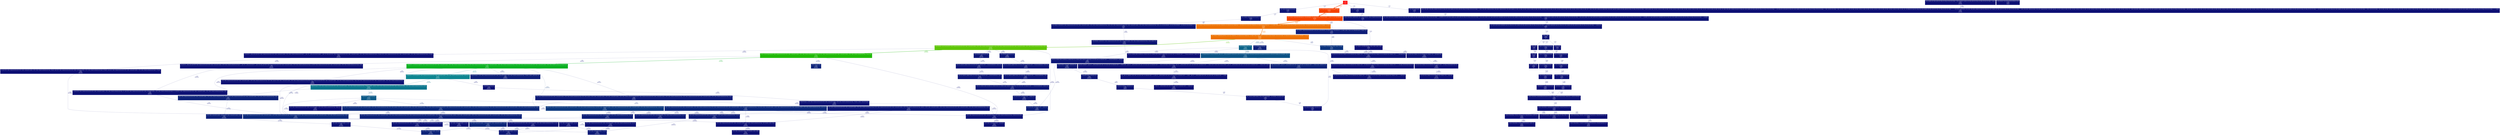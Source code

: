 digraph {
	graph [fontname=Arial, nodesep=0.125, ranksep=0.25];
	node [fontcolor=white, fontname=Arial, height=0, shape=box, style=filled, width=0];
	edge [fontname=Arial];
	1 [color="#fe0400", fontcolor="#ffffff", fontsize="10.00", label="main\n99.62%\n(0.00%)"];
	1 -> 2 [arrowsize="0.97", color="#f54202", fontcolor="#f54202", fontsize="10.00", label="93.34%\n1×", labeldistance="3.73", penwidth="3.73"];
	1 -> 48 [arrowsize="0.35", color="#0d1675", fontcolor="#0d1675", fontsize="10.00", label="2.11%\n1×", labeldistance="0.50", penwidth="0.50"];
	1 -> 52 [arrowsize="0.35", color="#0d1475", fontcolor="#0d1475", fontsize="10.00", label="1.73%\n1×", labeldistance="0.50", penwidth="0.50"];
	1 -> 54 [arrowsize="0.35", color="#0d1475", fontcolor="#0d1475", fontsize="10.00", label="1.75%\n1×", labeldistance="0.50", penwidth="0.50"];
	2 [color="#f54202", fontcolor="#ffffff", fontsize="10.00", label="insur::Squid::pureAnalyzeMaterialBudget(int, bool)\n93.34%\n(0.00%)\n1×"];
	2 -> 3 [arrowsize="0.96", color="#f44602", fontcolor="#f44602", fontsize="10.00", label="92.93%\n2×", labeldistance="3.72", penwidth="3.72"];
	3 [color="#f44602", fontcolor="#ffffff", fontsize="10.00", label="insur::Analyzer::analyzeMaterialBudget(insur::MaterialBudget&, std::vector<double, std::allocator<double> > const&, int, insur::MaterialBudget*)\n92.93%\n(0.01%)\n2×"];
	3 -> 4 [arrowsize="0.94", color="#ed7203", fontcolor="#ed7203", fontsize="10.00", label="88.18%\n18000×", labeldistance="3.53", penwidth="3.53"];
	3 -> 30 [arrowsize="0.35", color="#0d1d78", fontcolor="#0d1d78", fontsize="10.00", label="3.78%\n51000×", labeldistance="0.50", penwidth="0.50"];
	3 -> 86 [arrowsize="0.35", color="#0d1074", fontcolor="#0d1074", fontsize="10.00", label="0.85%\n2×", labeldistance="0.50", penwidth="0.50"];
	4 [color="#ed7203", fontcolor="#ffffff", fontsize="10.00", label="insur::Analyzer::analyzeModules(std::vector<std::vector<insur::ModuleCap, std::allocator<insur::ModuleCap> >, std::allocator<std::vector<insur::ModuleCap, std::allocator<insur::ModuleCap> > > >&, double, double, double, Track&, std::map<std::string, RILength, std::less<std::string>, std::allocator<std::pair<std::string const, RILength> > >&, bool)\n88.18%\n(0.00%)\n18000×"];
	4 -> 5 [arrowsize="0.94", color="#ed7203", fontcolor="#ed7203", fontsize="10.00", label="88.16%\n192000×", labeldistance="3.53", penwidth="3.53"];
	5 [color="#ed7203", fontcolor="#ffffff", fontsize="10.00", label="insur::Analyzer::findModuleLayerRI(std::vector<insur::ModuleCap, std::allocator<insur::ModuleCap> >&, double, double, double, Track&, std::map<std::string, RILength, std::less<std::string>, std::allocator<std::pair<std::string const, RILength> > >&, bool)\n88.16%\n(0.42%)\n192000×"];
	5 -> 6 [arrowsize="0.78", color="#5fc608", fontcolor="#5fc608", fontsize="10.00", label="61.42%\n29904000×", labeldistance="2.46", penwidth="2.46"];
	5 -> 15 [arrowsize="0.35", color="#0d2379", fontcolor="#0d2379", fontsize="10.00", label="5.23%\n35518×", labeldistance="0.50", penwidth="0.50"];
	5 -> 26 [arrowsize="0.35", color="#0d2079", fontcolor="#0d2079", fontsize="10.00", label="4.52%\n88144229×", labeldistance="0.50", penwidth="0.50"];
	5 -> 35 [arrowsize="0.40", color="#0c5b87", fontcolor="#0c5b87", fontsize="10.00", label="15.94%\n57828000×", labeldistance="0.64", penwidth="0.64"];
	6 [color="#5fc608", fontcolor="#ffffff", fontsize="10.00", label="DetectorModule::checkTrackHits(ROOT::Math::DisplacementVector3D<ROOT::Math::Cartesian3D<double>, ROOT::Math::DefaultCoordinateSystemTag> const&, ROOT::Math::DisplacementVector3D<ROOT::Math::Cartesian3D<double>, ROOT::Math::DefaultCoordinateSystemTag> const&)\n61.43%\n(2.57%)\n29912090×"];
	6 -> 7 [arrowsize="0.73", color="#21ba09", fontcolor="#21ba09", fontsize="10.00", label="53.33%\n53676583×", labeldistance="2.13", penwidth="2.13"];
	6 -> 40 [arrowsize="0.35", color="#0d1776", fontcolor="#0d1776", fontsize="10.00", label="2.35%\n29912090×", labeldistance="0.50", penwidth="0.50"];
	6 -> 41 [arrowsize="0.35", color="#0d1676", fontcolor="#0d1676", fontsize="10.00", label="2.32%\n23764493×", labeldistance="0.50", penwidth="0.50"];
	6 -> 62 [arrowsize="0.35", color="#0d0d73", fontcolor="#0d0d73", fontsize="10.00", label="0.11%\n29912090×", labeldistance="0.50", penwidth="0.50"];
	6 -> 94 [arrowsize="0.35", color="#0d0f74", fontcolor="#0d0f74", fontsize="10.00", label="0.64%\n29912090×", labeldistance="0.50", penwidth="0.50"];
	7 [color="#21ba09", fontcolor="#ffffff", fontsize="10.00", label="Sensor::checkHitSegment(ROOT::Math::DisplacementVector3D<ROOT::Math::Cartesian3D<double>, ROOT::Math::DefaultCoordinateSystemTag> const&, ROOT::Math::DisplacementVector3D<ROOT::Math::Cartesian3D<double>, ROOT::Math::DefaultCoordinateSystemTag> const&) const\n53.33%\n(0.15%)\n53676583×"];
	7 -> 8 [arrowsize="0.68", color="#0ab122", fontcolor="#0ab122", fontsize="10.00", label="46.33%\n53676583×", labeldistance="1.85", penwidth="1.85"];
	7 -> 21 [arrowsize="0.35", color="#0d2379", fontcolor="#0d2379", fontsize="10.00", label="5.22%\n53676583×", labeldistance="0.50", penwidth="0.50"];
	7 -> 62 [arrowsize="0.35", color="#0d0e73", fontcolor="#0d0e73", fontsize="10.00", label="0.19%\n53676583×", labeldistance="0.50", penwidth="0.50"];
	7 -> 63 [arrowsize="0.35", color="#0d1275", fontcolor="#0d1275", fontsize="10.00", label="1.38%\n53604926×", labeldistance="0.50", penwidth="0.50"];
	8 [color="#0ab122", fontcolor="#ffffff", fontsize="10.00", label="Polygon3d<4>::isLineIntersecting(ROOT::Math::DisplacementVector3D<ROOT::Math::Cartesian3D<double>, ROOT::Math::DefaultCoordinateSystemTag> const&, ROOT::Math::DisplacementVector3D<ROOT::Math::Cartesian3D<double>, ROOT::Math::DefaultCoordinateSystemTag> const&, ROOT::Math::DisplacementVector3D<ROOT::Math::Cartesian3D<double>, ROOT::Math::DefaultCoordinateSystemTag>&) const\n46.33%\n(3.58%)\n53676583×"];
	8 -> 9 [arrowsize="0.48", color="#0c8590", fontcolor="#0c8590", fontsize="10.00", label="22.77%\n38554164×", labeldistance="0.91", penwidth="0.91"];
	8 -> 14 [arrowsize="0.35", color="#0d397f", fontcolor="#0d397f", fontsize="10.00", label="9.67%\n161029749×", labeldistance="0.50", penwidth="0.50"];
	8 -> 17 [arrowsize="0.35", color="#0d1174", fontcolor="#0d1174", fontsize="10.00", label="1.14%\n77108328×", labeldistance="0.50", penwidth="0.50"];
	8 -> 24 [arrowsize="0.35", color="#0d1174", fontcolor="#0d1174", fontsize="10.00", label="0.96%\n38554164×", labeldistance="0.50", penwidth="0.50"];
	8 -> 29 [arrowsize="0.35", color="#0d1e78", fontcolor="#0d1e78", fontsize="10.00", label="4.00%\n161029749×", labeldistance="0.50", penwidth="0.50"];
	8 -> 33 [arrowsize="0.35", color="#0d1a77", fontcolor="#0d1a77", fontsize="10.00", label="3.16%\n38554164×", labeldistance="0.50", penwidth="0.50"];
	8 -> 78 [arrowsize="0.35", color="#0d1174", fontcolor="#0d1174", fontsize="10.00", label="0.94%\n38554164×", labeldistance="0.50", penwidth="0.50"];
	9 [color="#0c8590", fontcolor="#ffffff", fontsize="10.00", label="Polygon3d<4>::isPointInside(ROOT::Math::DisplacementVector3D<ROOT::Math::Cartesian3D<double>, ROOT::Math::DefaultCoordinateSystemTag> const&) const\n22.77%\n(0.56%)\n38554164×"];
	9 -> 10 [arrowsize="0.45", color="#0c778e", fontcolor="#0c778e", fontsize="10.00", label="20.58%\n156156399×", labeldistance="0.82", penwidth="0.82"];
	9 -> 65 [arrowsize="0.35", color="#0d1274", fontcolor="#0d1274", fontsize="10.00", label="1.34%\n52052133×", labeldistance="0.50", penwidth="0.50"];
	10 [color="#0c778e", fontcolor="#ffffff", fontsize="10.00", label="AbstractPolygon<3, ROOT::Math::DisplacementVector3D<ROOT::Math::Cartesian3D<double>, ROOT::Math::DefaultCoordinateSystemTag>, TRandom, double>::operator<<(ROOT::Math::DisplacementVector3D<ROOT::Math::Cartesian3D<double>, ROOT::Math::DefaultCoordinateSystemTag> const&)\n20.58%\n(0.81%)\n156157299×"];
	10 -> 12 [arrowsize="0.39", color="#0c5987", fontcolor="#0c5987", fontsize="10.00", label="15.54%\n52052433×", labeldistance="0.62", penwidth="0.62"];
	10 -> 24 [arrowsize="0.35", color="#0d1d78", fontcolor="#0d1d78", fontsize="10.00", label="3.90%\n156157299×", labeldistance="0.50", penwidth="0.50"];
	12 [color="#0c5987", fontcolor="#ffffff", fontsize="10.00", label="Polygon3d<3>::computeProperties()\n15.54%\n(0.36%)\n52052433×"];
	12 -> 16 [arrowsize="0.35", color="#0d2b7b", fontcolor="#0d2b7b", fontsize="10.00", label="6.77%\n104104866×", labeldistance="0.50", penwidth="0.50"];
	12 -> 17 [arrowsize="0.35", color="#0d1375", fontcolor="#0d1375", fontsize="10.00", label="1.54%\n104104866×", labeldistance="0.50", penwidth="0.50"];
	12 -> 18 [arrowsize="0.35", color="#0d297b", fontcolor="#0d297b", fontsize="10.00", label="6.34%\n52052433×", labeldistance="0.50", penwidth="0.50"];
	12 -> 101 [arrowsize="0.35", color="#0d0f73", fontcolor="#0d0f73", fontsize="10.00", label="0.54%\n52052433×", labeldistance="0.50", penwidth="0.50"];
	13 [color="#0c5285", fontcolor="#ffffff", fontsize="10.00", label="_Z7maxget2IN5boost17void_ptr_iteratorIN9__gnu_cxx17__normal_iteratorIPKPvSt6vectorIS4_SaIS4_EEEEK6SensorEEMSB_16ReadonlyPropertyId10ComputableEENSt16remove_referenceIDTcldsdefp_fp1_EEE4typeET_SM_T0_\n14.46%\n(7.15%)\n57942666×"];
	13 -> 22 [arrowsize="0.35", color="#0d2379", fontcolor="#0d2379", fontsize="10.00", label="5.07%\n140503690×", labeldistance="0.50", penwidth="0.50"];
	13 -> 70 [arrowsize="0.35", color="#0d1174", fontcolor="#0d1174", fontsize="10.00", label="1.14%\n104328278×", labeldistance="0.50", penwidth="0.50"];
	13 -> 215 [arrowsize="0.35", color="#0d1074", fontcolor="#0d1074", fontsize="10.00", label="0.73%\n140503690×", labeldistance="0.50", penwidth="0.50"];
	14 [color="#0d397f", fontcolor="#ffffff", fontsize="10.00", label="double ROOT::Math::DisplacementVector3D<ROOT::Math::Cartesian3D<double>, ROOT::Math::DefaultCoordinateSystemTag>::Dot<ROOT::Math::Cartesian3D<double> >(ROOT::Math::DisplacementVector3D<ROOT::Math::Cartesian3D<double>, ROOT::Math::DefaultCoordinateSystemTag> const&) const\n9.69%\n(3.76%)\n161465328×"];
	14 -> 27 [arrowsize="0.35", color="#0d1676", fontcolor="#0d1676", fontsize="10.00", label="2.31%\n322930656×", labeldistance="0.50", penwidth="0.50"];
	14 -> 31 [arrowsize="0.35", color="#0d1475", fontcolor="#0d1475", fontsize="10.00", label="1.81%\n322930656×", labeldistance="0.50", penwidth="0.50"];
	14 -> 32 [arrowsize="0.35", color="#0d1475", fontcolor="#0d1475", fontsize="10.00", label="1.81%\n322930656×", labeldistance="0.50", penwidth="0.50"];
	15 [color="#0d347e", fontcolor="#ffffff", fontsize="10.00", label="insur::Analyzer::fillCell(double, double, double, RILength)\n8.75%\n(5.79%)\n59463×"];
	15 -> 55 [arrowsize="0.35", color="#0d1375", fontcolor="#0d1375", fontsize="10.00", label="1.42%\n206388834×", labeldistance="0.50", penwidth="0.50"];
	15 -> 59 [arrowsize="0.35", color="#0d1274", fontcolor="#0d1274", fontsize="10.00", label="1.33%\n236271073×", labeldistance="0.50", penwidth="0.50"];
	15 -> 93 [arrowsize="0.35", color="#0d0d73", fontcolor="#0d0d73", fontsize="10.00", label="0.14%\n73374057×", labeldistance="0.50", penwidth="0.50"];
	16 [color="#0d2b7b", fontcolor="#ffffff", fontsize="10.00", label="ROOT::Math::DisplacementVector3D<ROOT::Math::Cartesian3D<double>, ROOT::Math::DefaultCoordinateSystemTag> ROOT::Math::operator-<ROOT::Math::Cartesian3D<double>, ROOT::Math::Cartesian3D<double>, ROOT::Math::DefaultCoordinateSystemTag>(ROOT::Math::DisplacementVector3D<ROOT::Math::Cartesian3D<double>, ROOT::Math::DefaultCoordinateSystemTag>, ROOT::Math::DisplacementVector3D<ROOT::Math::Cartesian3D<double>, ROOT::Math::DefaultCoordinateSystemTag> const&)\n6.81%\n(0.25%)\n104632280×"];
	16 -> 17 [arrowsize="0.35", color="#0d1375", fontcolor="#0d1375", fontsize="10.00", label="1.55%\n104632280×", labeldistance="0.50", penwidth="0.50"];
	16 -> 23 [arrowsize="0.35", color="#0d2279", fontcolor="#0d2279", fontsize="10.00", label="5.01%\n104632280×", labeldistance="0.50", penwidth="0.50"];
	17 [color="#0d2a7b", fontcolor="#ffffff", fontsize="10.00", label="ROOT::Math::DisplacementVector3D<ROOT::Math::Cartesian3D<double>, ROOT::Math::DefaultCoordinateSystemTag>::DisplacementVector3D(ROOT::Math::DisplacementVector3D<ROOT::Math::Cartesian3D<double>, ROOT::Math::DefaultCoordinateSystemTag> const&)\n6.66%\n(0.63%)\n450746013×"];
	17 -> 19 [arrowsize="0.35", color="#0d277a", fontcolor="#0d277a", fontsize="10.00", label="6.02%\n450746013×", labeldistance="0.50", penwidth="0.50"];
	18 [color="#0d297b", fontcolor="#ffffff", fontsize="10.00", label="ROOT::Math::DisplacementVector3D<ROOT::Math::Cartesian3D<double>, ROOT::Math::DefaultCoordinateSystemTag> ROOT::Math::DisplacementVector3D<ROOT::Math::Cartesian3D<double>, ROOT::Math::DefaultCoordinateSystemTag>::Cross<ROOT::Math::Cartesian3D<double> >(ROOT::Math::DisplacementVector3D<ROOT::Math::Cartesian3D<double>, ROOT::Math::DefaultCoordinateSystemTag> const&) const\n6.34%\n(2.10%)\n52128082×"];
	18 -> 27 [arrowsize="0.35", color="#0d1375", fontcolor="#0d1375", fontsize="10.00", label="1.49%\n208512328×", labeldistance="0.50", penwidth="0.50"];
	18 -> 31 [arrowsize="0.35", color="#0d1274", fontcolor="#0d1274", fontsize="10.00", label="1.17%\n208512328×", labeldistance="0.50", penwidth="0.50"];
	18 -> 32 [arrowsize="0.35", color="#0d1274", fontcolor="#0d1274", fontsize="10.00", label="1.17%\n208512328×", labeldistance="0.50", penwidth="0.50"];
	18 -> 62 [arrowsize="0.35", color="#0d0e73", fontcolor="#0d0e73", fontsize="10.00", label="0.19%\n52128082×", labeldistance="0.50", penwidth="0.50"];
	18 -> 87 [arrowsize="0.35", color="#0d0e73", fontcolor="#0d0e73", fontsize="10.00", label="0.22%\n52128082×", labeldistance="0.50", penwidth="0.50"];
	19 [color="#0d277a", fontcolor="#ffffff", fontsize="10.00", label="ROOT::Math::Cartesian3D<double>::Cartesian3D(ROOT::Math::Cartesian3D<double> const&)\n6.02%\n(2.56%)\n450746013×"];
	19 -> 20 [arrowsize="0.35", color="#0d1475", fontcolor="#0d1475", fontsize="10.00", label="1.68%\n450746013×", labeldistance="0.50", penwidth="0.50"];
	19 -> 34 [arrowsize="0.35", color="#0d1174", fontcolor="#0d1174", fontsize="10.00", label="0.94%\n450746013×", labeldistance="0.50", penwidth="0.50"];
	19 -> 36 [arrowsize="0.35", color="#0d1074", fontcolor="#0d1074", fontsize="10.00", label="0.85%\n450746013×", labeldistance="0.50", penwidth="0.50"];
	20 [color="#0d247a", fontcolor="#ffffff", fontsize="10.00", label="ROOT::Math::Cartesian3D<double>::X() const\n5.45%\n(5.45%)\n1465743083×"];
	21 [color="#0d2379", fontcolor="#ffffff", fontsize="10.00", label="Sensor::hitPoly() const\n5.22%\n(5.18%)\n53676583×"];
	22 [color="#0d2379", fontcolor="#ffffff", fontsize="10.00", label="boost::void_ptr_iterator<__gnu_cxx::__normal_iterator<void* const*, std::vector<void*, std::allocator<void*> > >, Sensor const>::operator*() const\n5.10%\n(5.00%)\n141130121×"];
	23 [color="#0d2279", fontcolor="#ffffff", fontsize="10.00", label="ROOT::Math::DisplacementVector3D<ROOT::Math::Cartesian3D<double>, ROOT::Math::DefaultCoordinateSystemTag>& ROOT::Math::DisplacementVector3D<ROOT::Math::Cartesian3D<double>, ROOT::Math::DefaultCoordinateSystemTag>::operator-=<ROOT::Math::Cartesian3D<double> >(ROOT::Math::DisplacementVector3D<ROOT::Math::Cartesian3D<double>, ROOT::Math::DefaultCoordinateSystemTag> const&)\n5.01%\n(0.70%)\n104632280×"];
	23 -> 60 [arrowsize="0.35", color="#0d1375", fontcolor="#0d1375", fontsize="10.00", label="1.50%\n209264560×", labeldistance="0.50", penwidth="0.50"];
	23 -> 68 [arrowsize="0.35", color="#0d1274", fontcolor="#0d1274", fontsize="10.00", label="1.21%\n209264560×", labeldistance="0.50", penwidth="0.50"];
	23 -> 69 [arrowsize="0.35", color="#0d1274", fontcolor="#0d1274", fontsize="10.00", label="1.15%\n209264560×", labeldistance="0.50", penwidth="0.50"];
	23 -> 87 [arrowsize="0.35", color="#0d0f73", fontcolor="#0d0f73", fontsize="10.00", label="0.45%\n104632280×", labeldistance="0.50", penwidth="0.50"];
	24 [color="#0d2279", fontcolor="#ffffff", fontsize="10.00", label="ROOT::Math::DisplacementVector3D<ROOT::Math::Cartesian3D<double>, ROOT::Math::DefaultCoordinateSystemTag>::operator=(ROOT::Math::DisplacementVector3D<ROOT::Math::Cartesian3D<double>, ROOT::Math::DefaultCoordinateSystemTag> const&)\n4.89%\n(0.26%)\n195732408×"];
	24 -> 25 [arrowsize="0.35", color="#0d2179", fontcolor="#0d2179", fontsize="10.00", label="4.63%\n195732408×", labeldistance="0.50", penwidth="0.50"];
	25 [color="#0d2179", fontcolor="#ffffff", fontsize="10.00", label="ROOT::Math::Cartesian3D<double>::operator=(ROOT::Math::Cartesian3D<double> const&)\n4.63%\n(1.10%)\n195732408×"];
	25 -> 61 [arrowsize="0.35", color="#0d1375", fontcolor="#0d1375", fontsize="10.00", label="1.48%\n195732408×", labeldistance="0.50", penwidth="0.50"];
	25 -> 76 [arrowsize="0.35", color="#0d1174", fontcolor="#0d1174", fontsize="10.00", label="1.06%\n195732408×", labeldistance="0.50", penwidth="0.50"];
	25 -> 77 [arrowsize="0.35", color="#0d1174", fontcolor="#0d1174", fontsize="10.00", label="0.98%\n195732408×", labeldistance="0.50", penwidth="0.50"];
	26 [color="#0d2079", fontcolor="#ffffff", fontsize="10.00", label="insur::ModuleCap::getModule()\n4.53%\n(4.53%)\n88221369×"];
	27 [color="#0d1f78", fontcolor="#ffffff", fontsize="10.00", label="ROOT::Math::DisplacementVector3D<ROOT::Math::Cartesian3D<double>, ROOT::Math::DefaultCoordinateSystemTag>::X() const\n4.36%\n(2.09%)\n609911670×"];
	27 -> 20 [arrowsize="0.35", color="#0d1676", fontcolor="#0d1676", fontsize="10.00", label="2.27%\n609911670×", labeldistance="0.50", penwidth="0.50"];
	28 [color="#0d1f78", fontcolor="#ffffff", fontsize="10.00", label="std::vector<void*, std::allocator<void*> >::end() const\n4.14%\n(3.93%)\n112090411×"];
	29 [color="#0d1e78", fontcolor="#ffffff", fontsize="10.00", label="AbstractPolygon<4, ROOT::Math::DisplacementVector3D<ROOT::Math::Cartesian3D<double>, ROOT::Math::DefaultCoordinateSystemTag>, TRandom, double>::getNormal() const\n4.00%\n(3.96%)\n161084063×"];
	30 [color="#0d1d78", fontcolor="#ffffff", fontsize="10.00", label="insur::Analyzer::analyzeInactiveSurfaces(std::vector<insur::InactiveElement, std::allocator<insur::InactiveElement> >&, double, double, Track&, insur::MaterialProperties::Category, bool)\n3.78%\n(0.02%)\n51000×"];
	30 -> 15 [arrowsize="0.35", color="#0d1c77", fontcolor="#0d1c77", fontsize="10.00", label="3.52%\n23945×", labeldistance="0.50", penwidth="0.50"];
	31 [color="#0d1b77", fontcolor="#ffffff", fontsize="10.00", label="ROOT::Math::DisplacementVector3D<ROOT::Math::Cartesian3D<double>, ROOT::Math::DefaultCoordinateSystemTag>::Z() const\n3.43%\n(2.27%)\n610321038×"];
	31 -> 36 [arrowsize="0.35", color="#0d1274", fontcolor="#0d1274", fontsize="10.00", label="1.16%\n610321038×", labeldistance="0.50", penwidth="0.50"];
	32 [color="#0d1b77", fontcolor="#ffffff", fontsize="10.00", label="ROOT::Math::DisplacementVector3D<ROOT::Math::Cartesian3D<double>, ROOT::Math::DefaultCoordinateSystemTag>::Y() const\n3.42%\n(2.15%)\n609895450×"];
	32 -> 34 [arrowsize="0.35", color="#0d1274", fontcolor="#0d1274", fontsize="10.00", label="1.27%\n609895450×", labeldistance="0.50", penwidth="0.50"];
	33 [color="#0d1a77", fontcolor="#ffffff", fontsize="10.00", label="ROOT::Math::DisplacementVector3D<ROOT::Math::Cartesian3D<double>, ROOT::Math::DefaultCoordinateSystemTag> ROOT::Math::operator+<ROOT::Math::Cartesian3D<double>, ROOT::Math::Cartesian3D<double>, ROOT::Math::DefaultCoordinateSystemTag>(ROOT::Math::DisplacementVector3D<ROOT::Math::Cartesian3D<double>, ROOT::Math::DefaultCoordinateSystemTag>, ROOT::Math::DisplacementVector3D<ROOT::Math::Cartesian3D<double>, ROOT::Math::DefaultCoordinateSystemTag> const&)\n3.20%\n(0.29%)\n39029815×"];
	33 -> 17 [arrowsize="0.35", color="#0d0f73", fontcolor="#0d0f73", fontsize="10.00", label="0.58%\n39029815×", labeldistance="0.50", penwidth="0.50"];
	33 -> 39 [arrowsize="0.35", color="#0d1776", fontcolor="#0d1776", fontsize="10.00", label="2.34%\n39029815×", labeldistance="0.50", penwidth="0.50"];
	34 [color="#0d1a77", fontcolor="#ffffff", fontsize="10.00", label="ROOT::Math::Cartesian3D<double>::Y() const\n3.05%\n(3.05%)\n1465726863×"];
	35 [color="#0c6489", fontcolor="#ffffff", fontsize="10.00", label="DetectorModule::maxZ() const\n17.50%\n(0.28%)\n57896940×"];
	35 -> 13 [arrowsize="0.38", color="#0c5285", fontcolor="#0c5285", fontsize="10.00", label="14.45%\n57896940×", labeldistance="0.58", penwidth="0.58"];
	35 -> 44 [arrowsize="0.35", color="#0d1676", fontcolor="#0d1676", fontsize="10.00", label="2.26%\n57896940×", labeldistance="0.50", penwidth="0.50"];
	35 -> 104 [arrowsize="0.35", color="#0d0f73", fontcolor="#0d0f73", fontsize="10.00", label="0.51%\n57896940×", labeldistance="0.50", penwidth="0.50"];
	36 [color="#0d1876", fontcolor="#ffffff", fontsize="10.00", label="ROOT::Math::Cartesian3D<double>::Z() const\n2.78%\n(2.78%)\n1466177939×"];
	37 [color="#0d1876", fontcolor="#ffffff", fontsize="10.00", label="boost::ptr_container_detail::reversible_ptr_container<boost::ptr_container_detail::sequence_config<Sensor, std::vector<void*, std::allocator<void*> > >, FactoryCloneAllocator>::empty() const\n2.74%\n(0.06%)\n53821260×"];
	37 -> 38 [arrowsize="0.35", color="#0d1876", fontcolor="#0d1876", fontsize="10.00", label="2.68%\n53821260×", labeldistance="0.50", penwidth="0.50"];
	38 [color="#0d1876", fontcolor="#ffffff", fontsize="10.00", label="std::vector<void*, std::allocator<void*> >::empty() const\n2.68%\n(0.15%)\n53821328×"];
	38 -> 28 [arrowsize="0.35", color="#0d1575", fontcolor="#0d1575", fontsize="10.00", label="1.99%\n53821328×", labeldistance="0.50", penwidth="0.50"];
	39 [color="#0d1776", fontcolor="#ffffff", fontsize="10.00", label="ROOT::Math::DisplacementVector3D<ROOT::Math::Cartesian3D<double>, ROOT::Math::DefaultCoordinateSystemTag>& ROOT::Math::DisplacementVector3D<ROOT::Math::Cartesian3D<double>, ROOT::Math::DefaultCoordinateSystemTag>::operator+=<ROOT::Math::Cartesian3D<double> >(ROOT::Math::DisplacementVector3D<ROOT::Math::Cartesian3D<double>, ROOT::Math::DefaultCoordinateSystemTag> const&)\n2.34%\n(0.74%)\n39029815×"];
	39 -> 27 [arrowsize="0.35", color="#0d0f73", fontcolor="#0d0f73", fontsize="10.00", label="0.56%\n78059630×", labeldistance="0.50", penwidth="0.50"];
	39 -> 31 [arrowsize="0.35", color="#0d0f73", fontcolor="#0d0f73", fontsize="10.00", label="0.44%\n78059630×", labeldistance="0.50", penwidth="0.50"];
	39 -> 32 [arrowsize="0.35", color="#0d0f73", fontcolor="#0d0f73", fontsize="10.00", label="0.44%\n78059630×", labeldistance="0.50", penwidth="0.50"];
	39 -> 87 [arrowsize="0.35", color="#0d0d73", fontcolor="#0d0d73", fontsize="10.00", label="0.17%\n39029815×", labeldistance="0.50", penwidth="0.50"];
	40 [color="#0d1776", fontcolor="#ffffff", fontsize="10.00", label="DetectorModule::innerSensor() const\n2.35%\n(0.06%)\n29912090×"];
	40 -> 43 [arrowsize="0.35", color="#0d1676", fontcolor="#0d1676", fontsize="10.00", label="2.28%\n29912090×", labeldistance="0.50", penwidth="0.50"];
	41 [color="#0d1776", fontcolor="#ffffff", fontsize="10.00", label="DetectorModule::outerSensor() const\n2.33%\n(0.04%)\n23812738×"];
	41 -> 42 [arrowsize="0.35", color="#0d1676", fontcolor="#0d1676", fontsize="10.00", label="2.28%\n23812738×", labeldistance="0.50", penwidth="0.50"];
	42 [color="#0d1676", fontcolor="#ffffff", fontsize="10.00", label="boost::ptr_sequence_adapter<Sensor, std::vector<void*, std::allocator<void*> >, FactoryCloneAllocator>::back() const\n2.28%\n(0.02%)\n23812738×"];
	42 -> 45 [arrowsize="0.35", color="#0d1676", fontcolor="#0d1676", fontsize="10.00", label="2.26%\n23812738×", labeldistance="0.50", penwidth="0.50"];
	43 [color="#0d1676", fontcolor="#ffffff", fontsize="10.00", label="boost::ptr_sequence_adapter<Sensor, std::vector<void*, std::allocator<void*> >, FactoryCloneAllocator>::front() const\n2.29%\n(0.06%)\n30008522×"];
	43 -> 46 [arrowsize="0.35", color="#0d1676", fontcolor="#0d1676", fontsize="10.00", label="2.23%\n30008522×", labeldistance="0.50", penwidth="0.50"];
	44 [color="#0d1676", fontcolor="#ffffff", fontsize="10.00", label="boost::ptr_container_detail::reversible_ptr_container<boost::ptr_container_detail::sequence_config<Sensor, std::vector<void*, std::allocator<void*> > >, FactoryCloneAllocator>::end() const\n2.28%\n(0.09%)\n58261453×"];
	44 -> 28 [arrowsize="0.35", color="#0d1676", fontcolor="#0d1676", fontsize="10.00", label="2.15%\n58261453×", labeldistance="0.50", penwidth="0.50"];
	45 [color="#0d1676", fontcolor="#ffffff", fontsize="10.00", label="boost::ptr_sequence_adapter<Sensor, std::vector<void*, std::allocator<void*> >, FactoryCloneAllocator>::back()\n2.26%\n(0.17%)\n23812738×"];
	45 -> 37 [arrowsize="0.35", color="#0d1274", fontcolor="#0d1274", fontsize="10.00", label="1.21%\n23812738×", labeldistance="0.50", penwidth="0.50"];
	46 [color="#0d1676", fontcolor="#ffffff", fontsize="10.00", label="boost::ptr_sequence_adapter<Sensor, std::vector<void*, std::allocator<void*> >, FactoryCloneAllocator>::front()\n2.23%\n(0.08%)\n30008522×"];
	46 -> 37 [arrowsize="0.35", color="#0d1375", fontcolor="#0d1375", fontsize="10.00", label="1.53%\n30008522×", labeldistance="0.50", penwidth="0.50"];
	47 [color="#0d1675", fontcolor="#ffffff", fontsize="10.00", label="insur::Analyzer::analyzeGeometry(Tracker&, int)\n2.11%\n(0.00%)\n2×"];
	47 -> 50 [arrowsize="0.35", color="#0d1575", fontcolor="#0d1575", fontsize="10.00", label="1.90%\n200×", labeldistance="0.50", penwidth="0.50"];
	48 [color="#0d1675", fontcolor="#ffffff", fontsize="10.00", label="insur::Squid::pureAnalyzeGeometry(int)\n2.11%\n(0.00%)\n1×"];
	48 -> 47 [arrowsize="0.35", color="#0d1675", fontcolor="#0d1675", fontsize="10.00", label="2.11%\n2×", labeldistance="0.50", penwidth="0.50"];
	49 [color="#0d1575", fontcolor="#ffffff", fontsize="10.00", label="Tracker::accept(GeometryVisitor&)\n2.04%\n(0.00%)\n16×"];
	49 -> 72 [arrowsize="0.35", color="#0d1174", fontcolor="#0d1174", fontsize="10.00", label="1.10%\n24×", labeldistance="0.50", penwidth="0.50"];
	49 -> 79 [arrowsize="0.35", color="#0d1174", fontcolor="#0d1174", fontsize="10.00", label="0.94%\n16×", labeldistance="0.50", penwidth="0.50"];
	50 [color="#0d1575", fontcolor="#ffffff", fontsize="10.00", label="insur::Analyzer::trackHit(ROOT::Math::DisplacementVector3D<ROOT::Math::Cartesian3D<double>, ROOT::Math::DefaultCoordinateSystemTag> const&, ROOT::Math::DisplacementVector3D<ROOT::Math::Cartesian3D<double>, ROOT::Math::DefaultCoordinateSystemTag> const&, std::set<DetectorModule*, std::less<DetectorModule*>, std::allocator<DetectorModule*> >&)\n1.90%\n(0.01%)\n200×"];
	50 -> 51 [arrowsize="0.35", color="#0d1575", fontcolor="#0d1575", fontsize="10.00", label="1.86%\n1735200×", labeldistance="0.50", penwidth="0.50"];
	51 [color="#0d1575", fontcolor="#ffffff", fontsize="10.00", label="DetectorModule::couldHit(ROOT::Math::DisplacementVector3D<ROOT::Math::Cartesian3D<double>, ROOT::Math::DefaultCoordinateSystemTag> const&, double) const\n1.86%\n(0.02%)\n1735200×"];
	51 -> 215 [arrowsize="0.35", color="#0d1375", fontcolor="#0d1375", fontsize="10.00", label="1.54%\n5579426×", labeldistance="0.50", penwidth="0.50"];
	52 [color="#0d1475", fontcolor="#ffffff", fontsize="10.00", label="insur::Squid::buildMaterials(bool)\n1.73%\n(0.00%)\n1×"];
	52 -> 53 [arrowsize="0.35", color="#0d1475", fontcolor="#0d1475", fontsize="10.00", label="1.73%\n2×", labeldistance="0.50", penwidth="0.50"];
	53 [color="#0d1475", fontcolor="#ffffff", fontsize="10.00", label="material::Materialway::build(Tracker&, insur::InactiveSurfaces&, material::WeightDistributionGrid&)\n1.73%\n(0.00%)\n2×"];
	54 [color="#0d1475", fontcolor="#ffffff", fontsize="10.00", label="insur::Squid::buildTracker()\n1.75%\n(0.00%)\n1×"];
	54 -> 56 [arrowsize="0.35", color="#0d1475", fontcolor="#0d1475", fontsize="10.00", label="1.69%\n1×", labeldistance="0.50", penwidth="0.50"];
	55 [color="#0d1475", fontcolor="#ffffff", fontsize="10.00", label="std::vector<insur::Analyzer::Cell, std::allocator<insur::Analyzer::Cell> >::at(unsigned long)\n1.66%\n(0.43%)\n242388834×"];
	55 -> 83 [arrowsize="0.35", color="#0d1074", fontcolor="#0d1074", fontsize="10.00", label="0.90%\n242388834×", labeldistance="0.50", penwidth="0.50"];
	56 [color="#0d1475", fontcolor="#ffffff", fontsize="10.00", label="insur::Squid::buildTracker()::{lambda(std::pair<std::string const, boost::property_tree::basic_ptree<std::string, std::string, std::less<std::string> > > const&)#1} std::for_each<boost::property_tree::basic_ptree<std::string, std::string, std::less<std::string> >::const_assoc_iterator, insur::Squid::buildTracker()::{lambda(std::pair<std::string const, boost::property_tree::basic_ptree<std::string, std::string, std::less<std::string> > > const&)#1}>(boost::property_tree::basic_ptree<std::string, std::string, std::less<std::string> >::const_assoc_iterator, insur::Squid::buildTracker()::{lambda(std::pair<std::string const, boost::property_tree::basic_ptree<std::string, std::string, std::less<std::string> > > const&)#1}, insur::Squid::buildTracker()::{lambda(std::pair<std::string const, boost::property_tree::basic_ptree<std::string, std::string, std::less<std::string> > > const&)#1})\n1.69%\n(0.00%)\n1×"];
	56 -> 57 [arrowsize="0.35", color="#0d1475", fontcolor="#0d1475", fontsize="10.00", label="1.69%\n2×", labeldistance="0.50", penwidth="0.50"];
	57 [color="#0d1475", fontcolor="#ffffff", fontsize="10.00", label="insur::Squid::buildTracker()::{lambda(std::pair<std::string const, boost::property_tree::basic_ptree<std::string, std::string, std::less<std::string> > > const&)#1}::operator()(std::pair<std::string const, boost::property_tree::basic_ptree<std::string, std::string, std::less<std::string> > > const&) const\n1.69%\n(0.00%)\n2×"];
	57 -> 58 [arrowsize="0.35", color="#0d1475", fontcolor="#0d1475", fontsize="10.00", label="1.69%\n2×", labeldistance="0.50", penwidth="0.50"];
	58 [color="#0d1475", fontcolor="#ffffff", fontsize="10.00", label="Tracker::build()\n1.69%\n(0.00%)\n2×"];
	58 -> 49 [arrowsize="0.35", color="#0d0f73", fontcolor="#0d0f73", fontsize="10.00", label="0.51%\n4×", labeldistance="0.50", penwidth="0.50"];
	58 -> 96 [arrowsize="0.35", color="#0d0f74", fontcolor="#0d0f74", fontsize="10.00", label="0.59%\n2×", labeldistance="0.50", penwidth="0.50"];
	58 -> 98 [arrowsize="0.35", color="#0d0f73", fontcolor="#0d0f73", fontsize="10.00", label="0.58%\n3×", labeldistance="0.50", penwidth="0.50"];
	59 [color="#0d1375", fontcolor="#ffffff", fontsize="10.00", label="std::vector<std::vector<insur::Analyzer::Cell, std::allocator<insur::Analyzer::Cell> >, std::allocator<std::vector<insur::Analyzer::Cell, std::allocator<insur::Analyzer::Cell> > > >::at(unsigned long)\n1.58%\n(0.38%)\n281283073×"];
	59 -> 85 [arrowsize="0.35", color="#0d1074", fontcolor="#0d1074", fontsize="10.00", label="0.87%\n281283073×", labeldistance="0.50", penwidth="0.50"];
	60 [color="#0d1375", fontcolor="#ffffff", fontsize="10.00", label="ROOT::Math::DisplacementVector3D<ROOT::Math::Cartesian3D<double>, ROOT::Math::DefaultCoordinateSystemTag>::x() const\n1.50%\n(0.72%)\n209352992×"];
	60 -> 20 [arrowsize="0.35", color="#0d1074", fontcolor="#0d1074", fontsize="10.00", label="0.78%\n209352992×", labeldistance="0.50", penwidth="0.50"];
	61 [color="#0d1375", fontcolor="#ffffff", fontsize="10.00", label="ROOT::Math::Cartesian3D<double>::x() const\n1.48%\n(0.75%)\n195732408×"];
	61 -> 20 [arrowsize="0.35", color="#0d1074", fontcolor="#0d1074", fontsize="10.00", label="0.73%\n195732408×", labeldistance="0.50", penwidth="0.50"];
	62 [color="#0d1375", fontcolor="#ffffff", fontsize="10.00", label="ROOT::Math::DisplacementVector3D<ROOT::Math::Cartesian3D<double>, ROOT::Math::DefaultCoordinateSystemTag>::DisplacementVector3D()\n1.43%\n(0.52%)\n396451663×"];
	62 -> 81 [arrowsize="0.35", color="#0d1174", fontcolor="#0d1174", fontsize="10.00", label="0.91%\n396451663×", labeldistance="0.50", penwidth="0.50"];
	63 [color="#0d1275", fontcolor="#ffffff", fontsize="10.00", label="std::pair<std::__decay_and_strip<ROOT::Math::DisplacementVector3D<ROOT::Math::Cartesian3D<double>, ROOT::Math::DefaultCoordinateSystemTag>&>::__type, std::__decay_and_strip<int>::__type> std::make_pair<ROOT::Math::DisplacementVector3D<ROOT::Math::Cartesian3D<double>, ROOT::Math::DefaultCoordinateSystemTag>&, int>(ROOT::Math::DisplacementVector3D<ROOT::Math::Cartesian3D<double>, ROOT::Math::DefaultCoordinateSystemTag>&, int&&)\n1.38%\n(0.17%)\n53604926×"];
	63 -> 71 [arrowsize="0.35", color="#0d1174", fontcolor="#0d1174", fontsize="10.00", label="1.10%\n53604926×", labeldistance="0.50", penwidth="0.50"];
	64 [color="#0d1274", fontcolor="#ffffff", fontsize="10.00", label="material::MaterialObject::populateMaterialProperties(insur::MaterialProperties&) const\n1.37%\n(0.07%)\n17964×"];
	64 -> 95 [arrowsize="0.35", color="#0d0e73", fontcolor="#0d0e73", fontsize="10.00", label="0.40%\n1133060×", labeldistance="0.50", penwidth="0.50"];
	64 -> 99 [arrowsize="0.35", color="#0d0e73", fontcolor="#0d0e73", fontsize="10.00", label="0.32%\n844812×", labeldistance="0.50", penwidth="0.50"];
	64 -> 105 [arrowsize="0.35", color="#0d0f73", fontcolor="#0d0f73", fontsize="10.00", label="0.51%\n17352×", labeldistance="0.50", penwidth="0.50"];
	65 [color="#0d1274", fontcolor="#ffffff", fontsize="10.00", label="Polygon3d<3>::Polygon3d()\n1.34%\n(0.06%)\n52052433×"];
	65 -> 67 [arrowsize="0.35", color="#0d1274", fontcolor="#0d1274", fontsize="10.00", label="1.28%\n52052433×", labeldistance="0.50", penwidth="0.50"];
	66 [color="#0d1274", fontcolor="#ffffff", fontsize="10.00", label="material::Materialway::populateAllMaterialProperties(Tracker&, material::WeightDistributionGrid&)::ModuleVisitor::visit(DetectorModule&)\n1.32%\n(0.00%)\n17352×"];
	66 -> 64 [arrowsize="0.35", color="#0d1274", fontcolor="#0d1274", fontsize="10.00", label="1.32%\n17352×", labeldistance="0.50", penwidth="0.50"];
	67 [color="#0d1274", fontcolor="#ffffff", fontsize="10.00", label="AbstractPolygon<3, ROOT::Math::DisplacementVector3D<ROOT::Math::Cartesian3D<double>, ROOT::Math::DefaultCoordinateSystemTag>, TRandom, double>::AbstractPolygon()\n1.28%\n(0.34%)\n52052433×"];
	67 -> 62 [arrowsize="0.35", color="#0d1174", fontcolor="#0d1174", fontsize="10.00", label="0.94%\n260262165×", labeldistance="0.50", penwidth="0.50"];
	68 [color="#0d1274", fontcolor="#ffffff", fontsize="10.00", label="ROOT::Math::DisplacementVector3D<ROOT::Math::Cartesian3D<double>, ROOT::Math::DefaultCoordinateSystemTag>::z() const\n1.21%\n(0.81%)\n209308776×"];
	68 -> 36 [arrowsize="0.35", color="#0d0e73", fontcolor="#0d0e73", fontsize="10.00", label="0.40%\n209308776×", labeldistance="0.50", penwidth="0.50"];
	69 [color="#0d1274", fontcolor="#ffffff", fontsize="10.00", label="ROOT::Math::DisplacementVector3D<ROOT::Math::Cartesian3D<double>, ROOT::Math::DefaultCoordinateSystemTag>::y() const\n1.15%\n(0.72%)\n209352992×"];
	69 -> 34 [arrowsize="0.35", color="#0d0f73", fontcolor="#0d0f73", fontsize="10.00", label="0.44%\n209352992×", labeldistance="0.50", penwidth="0.50"];
	70 [color="#0d1174", fontcolor="#ffffff", fontsize="10.00", label="bool boost::operator!=<__gnu_cxx::__normal_iterator<void* const*, std::vector<void*, std::allocator<void*> > >, Sensor const, __gnu_cxx::__normal_iterator<void* const*, std::vector<void*, std::allocator<void*> > >, Sensor const>(boost::void_ptr_iterator<__gnu_cxx::__normal_iterator<void* const*, std::vector<void*, std::allocator<void*> > >, Sensor const> const&, boost::void_ptr_iterator<__gnu_cxx::__normal_iterator<void* const*, std::vector<void*, std::allocator<void*> > >, Sensor const> const&)\n1.15%\n(0.18%)\n105166733×"];
	70 -> 88 [arrowsize="0.35", color="#0d1074", fontcolor="#0d1074", fontsize="10.00", label="0.79%\n105166733×", labeldistance="0.50", penwidth="0.50"];
	71 [color="#0d1174", fontcolor="#ffffff", fontsize="10.00", label="std::pair<ROOT::Math::DisplacementVector3D<ROOT::Math::Cartesian3D<double>, ROOT::Math::DefaultCoordinateSystemTag>, int>::pair<ROOT::Math::DisplacementVector3D<ROOT::Math::Cartesian3D<double>, ROOT::Math::DefaultCoordinateSystemTag>&, int, void>(ROOT::Math::DisplacementVector3D<ROOT::Math::Cartesian3D<double>, ROOT::Math::DefaultCoordinateSystemTag>&, int&&)\n1.10%\n(0.19%)\n53604926×"];
	71 -> 17 [arrowsize="0.35", color="#0d1074", fontcolor="#0d1074", fontsize="10.00", label="0.79%\n53604926×", labeldistance="0.50", penwidth="0.50"];
	72 [color="#0d1174", fontcolor="#ffffff", fontsize="10.00", label="Barrel::accept(GeometryVisitor&)\n1.10%\n(0.00%)\n24×"];
	72 -> 73 [arrowsize="0.35", color="#0d1174", fontcolor="#0d1174", fontsize="10.00", label="1.10%\n80×", labeldistance="0.50", penwidth="0.50"];
	73 [color="#0d1174", fontcolor="#ffffff", fontsize="10.00", label="Layer::accept(GeometryVisitor&)\n1.10%\n(0.00%)\n80×"];
	73 -> 74 [arrowsize="0.35", color="#0d1174", fontcolor="#0d1174", fontsize="10.00", label="1.10%\n3072×", labeldistance="0.50", penwidth="0.50"];
	74 [color="#0d1174", fontcolor="#ffffff", fontsize="10.00", label="RodPair::accept(GeometryVisitor&)\n1.10%\n(0.00%)\n3072×"];
	74 -> 75 [arrowsize="0.35", color="#0d1174", fontcolor="#0d1174", fontsize="10.00", label="1.10%\n75968×", labeldistance="0.50", penwidth="0.50"];
	75 [color="#0d1174", fontcolor="#ffffff", fontsize="10.00", label="BarrelModule::accept(GeometryVisitor&)\n1.10%\n(0.00%)\n75968×"];
	75 -> 66 [arrowsize="0.35", color="#0d1074", fontcolor="#0d1074", fontsize="10.00", label="0.73%\n9496×", labeldistance="0.50", penwidth="0.50"];
	76 [color="#0d1174", fontcolor="#ffffff", fontsize="10.00", label="ROOT::Math::Cartesian3D<double>::y() const\n1.06%\n(0.65%)\n195732408×"];
	76 -> 34 [arrowsize="0.35", color="#0d0e73", fontcolor="#0d0e73", fontsize="10.00", label="0.41%\n195732408×", labeldistance="0.50", penwidth="0.50"];
	77 [color="#0d1174", fontcolor="#ffffff", fontsize="10.00", label="ROOT::Math::Cartesian3D<double>::z() const\n0.98%\n(0.61%)\n195732408×"];
	77 -> 36 [arrowsize="0.35", color="#0d0e73", fontcolor="#0d0e73", fontsize="10.00", label="0.37%\n195732408×", labeldistance="0.50", penwidth="0.50"];
	78 [color="#0d1174", fontcolor="#ffffff", fontsize="10.00", label="ROOT::Math::DisplacementVector3D<ROOT::Math::Cartesian3D<double>, ROOT::Math::DefaultCoordinateSystemTag> ROOT::Math::operator*<ROOT::Math::Cartesian3D<double>, ROOT::Math::DefaultCoordinateSystemTag>(ROOT::Math::DisplacementVector3D<ROOT::Math::Cartesian3D<double>, ROOT::Math::DefaultCoordinateSystemTag>::Scalar, ROOT::Math::DisplacementVector3D<ROOT::Math::Cartesian3D<double>, ROOT::Math::DefaultCoordinateSystemTag>)\n0.95%\n(0.09%)\n38655846×"];
	78 -> 17 [arrowsize="0.35", color="#0d0f73", fontcolor="#0d0f73", fontsize="10.00", label="0.57%\n38655846×", labeldistance="0.50", penwidth="0.50"];
	79 [color="#0d1174", fontcolor="#ffffff", fontsize="10.00", label="Endcap::accept(GeometryVisitor&)\n0.94%\n(0.00%)\n16×"];
	79 -> 80 [arrowsize="0.35", color="#0d1174", fontcolor="#0d1174", fontsize="10.00", label="0.94%\n240×", labeldistance="0.50", penwidth="0.50"];
	80 [color="#0d1174", fontcolor="#ffffff", fontsize="10.00", label="Disk::accept(GeometryVisitor&)\n0.94%\n(0.00%)\n240×"];
	80 -> 82 [arrowsize="0.35", color="#0d1174", fontcolor="#0d1174", fontsize="10.00", label="0.92%\n1472×", labeldistance="0.50", penwidth="0.50"];
	81 [color="#0d1174", fontcolor="#ffffff", fontsize="10.00", label="ROOT::Math::Cartesian3D<double>::Cartesian3D()\n0.91%\n(0.91%)\n396451663×"];
	82 [color="#0d1174", fontcolor="#ffffff", fontsize="10.00", label="Ring::accept(GeometryVisitor&)\n0.92%\n(0.01%)\n1472×"];
	82 -> 84 [arrowsize="0.35", color="#0d1074", fontcolor="#0d1074", fontsize="10.00", label="0.91%\n62848×", labeldistance="0.50", penwidth="0.50"];
	83 [color="#0d1074", fontcolor="#ffffff", fontsize="10.00", label="std::vector<insur::Analyzer::Cell, std::allocator<insur::Analyzer::Cell> >::_M_range_check(unsigned long) const\n0.90%\n(0.23%)\n242388834×"];
	83 -> 90 [arrowsize="0.35", color="#0d0f74", fontcolor="#0d0f74", fontsize="10.00", label="0.67%\n242388834×", labeldistance="0.50", penwidth="0.50"];
	84 [color="#0d1074", fontcolor="#ffffff", fontsize="10.00", label="EndcapModule::accept(GeometryVisitor&)\n0.91%\n(0.00%)\n62848×"];
	84 -> 66 [arrowsize="0.35", color="#0d0f74", fontcolor="#0d0f74", fontsize="10.00", label="0.60%\n7856×", labeldistance="0.50", penwidth="0.50"];
	85 [color="#0d1074", fontcolor="#ffffff", fontsize="10.00", label="std::vector<std::vector<insur::Analyzer::Cell, std::allocator<insur::Analyzer::Cell> >, std::allocator<std::vector<insur::Analyzer::Cell, std::allocator<insur::Analyzer::Cell> > > >::_M_range_check(unsigned long) const\n0.87%\n(0.33%)\n281283073×"];
	85 -> 93 [arrowsize="0.35", color="#0d0f73", fontcolor="#0d0f73", fontsize="10.00", label="0.54%\n281283073×", labeldistance="0.50", penwidth="0.50"];
	86 [color="#0d1074", fontcolor="#ffffff", fontsize="10.00", label="insur::Analyzer::setCellBoundaries(int, double, double, double, double)\n0.85%\n(0.13%)\n2×"];
	86 -> 55 [arrowsize="0.35", color="#0d0e73", fontcolor="#0d0e73", fontsize="10.00", label="0.25%\n36000000×", labeldistance="0.50", penwidth="0.50"];
	86 -> 59 [arrowsize="0.35", color="#0d0e73", fontcolor="#0d0e73", fontsize="10.00", label="0.25%\n45012000×", labeldistance="0.50", penwidth="0.50"];
	87 [color="#0d1074", fontcolor="#ffffff", fontsize="10.00", label="ROOT::Math::DisplacementVector3D<ROOT::Math::Cartesian3D<double>, ROOT::Math::DefaultCoordinateSystemTag>::SetXYZ(double, double, double)\n0.84%\n(0.29%)\n195834393×"];
	87 -> 100 [arrowsize="0.35", color="#0d0f73", fontcolor="#0d0f73", fontsize="10.00", label="0.54%\n195834393×", labeldistance="0.50", penwidth="0.50"];
	88 [color="#0d1074", fontcolor="#ffffff", fontsize="10.00", label="bool __gnu_cxx::operator!=<void* const*, std::vector<void*, std::allocator<void*> > >(__gnu_cxx::__normal_iterator<void* const*, std::vector<void*, std::allocator<void*> > > const&, __gnu_cxx::__normal_iterator<void* const*, std::vector<void*, std::allocator<void*> > > const&)\n0.79%\n(0.46%)\n105323840×"];
	88 -> 108 [arrowsize="0.35", color="#0d0e73", fontcolor="#0d0e73", fontsize="10.00", label="0.33%\n210647680×", labeldistance="0.50", penwidth="0.50"];
	90 [color="#0d1074", fontcolor="#ffffff", fontsize="10.00", label="std::vector<insur::Analyzer::Cell, std::allocator<insur::Analyzer::Cell> >::size() const\n0.77%\n(0.77%)\n281313073×"];
	91 [color="#0d1074", fontcolor="#ffffff", fontsize="10.00", label="boost::multi_index::multi_index_container<std::pair<std::string const, boost::property_tree::basic_ptree<std::string, std::string, std::less<std::string> > >, boost::multi_index::indexed_by<boost::multi_index::sequenced<boost::multi_index::tag<mpl_::na, mpl_::na, mpl_::na, mpl_::na, mpl_::na, mpl_::na, mpl_::na, mpl_::na, mpl_::na, mpl_::na, mpl_::na, mpl_::na, mpl_::na, mpl_::na, mpl_::na, mpl_::na, mpl_::na, mpl_::na, mpl_::na, mpl_::na> >, boost::multi_index::ordered_non_unique<boost::multi_index::tag<boost::property_tree::basic_ptree<std::string, std::string, std::less<std::string> >::subs::by_name, mpl_::na, mpl_::na, mpl_::na, mpl_::na, mpl_::na, mpl_::na, mpl_::na, mpl_::na, mpl_::na, mpl_::na, mpl_::na, mpl_::na, mpl_::na, mpl_::na, mpl_::na, mpl_::na, mpl_::na, mpl_::na, mpl_::na>, boost::multi_index::member<std::pair<std::string const, boost::property_tree::basic_ptree<std::string, std::string, std::less<std::string> > >, std::string const, &std::pair<std::string const, boost::property_tree::basic_ptree<std::string, std::string, std::less<std::string> > >::first>, std::less<std::string> >, mpl_::na, mpl_::na, mpl_::na, mpl_::na, mpl_::na, mpl_::na, mpl_::na, mpl_::na, mpl_::na, mpl_::na, mpl_::na, mpl_::na, mpl_::na, mpl_::na, mpl_::na, mpl_::na, mpl_::na, mpl_::na>, std::allocator<std::pair<std::string const, boost::property_tree::basic_ptree<std::string, std::string, std::less<std::string> > > > >::multi_index_container(boost::multi_index::multi_index_container<std::pair<std::string const, boost::property_tree::basic_ptree<std::string, std::string, std::less<std::string> > >, boost::multi_index::indexed_by<boost::multi_index::sequenced<boost::multi_index::tag<mpl_::na, mpl_::na, mpl_::na, mpl_::na, mpl_::na, mpl_::na, mpl_::na, mpl_::na, mpl_::na, mpl_::na, mpl_::na, mpl_::na, mpl_::na, mpl_::na, mpl_::na, mpl_::na, mpl_::na, mpl_::na, mpl_::na, mpl_::na> >, boost::multi_index::ordered_non_unique<boost::multi_index::tag<boost::property_tree::basic_ptree<std::string, std::string, std::less<std::string> >::subs::by_name, mpl_::na, mpl_::na, mpl_::na, mpl_::na, mpl_::na, mpl_::na, mpl_::na, mpl_::na, mpl_::na, mpl_::na, mpl_::na, mpl_::na, mpl_::na, mpl_::na, mpl_::na, mpl_::na, mpl_::na, mpl_::na, mpl_::na>, boost::multi_index::member<std::pair<std::string const, boost::property_tree::basic_ptree<std::string, std::string, std::less<std::string> > >, std::string const, &std::pair<std::string const, boost::property_tree::basic_ptree<std::string, std::string, std::less<std::string> > >::first>, std::less<std::string> >, mpl_::na, mpl_::na, mpl_::na, mpl_::na, mpl_::na, mpl_::na, mpl_::na, mpl_::na, mpl_::na, mpl_::na, mpl_::na, mpl_::na, mpl_::na, mpl_::na, mpl_::na, mpl_::na, mpl_::na, mpl_::na>, std::allocator<std::pair<std::string const, boost::property_tree::basic_ptree<std::string, std::string, std::less<std::string> > > > > const&)\n0.78%\n(0.03%)\n1177479×"];
	92 [color="#0d1074", fontcolor="#ffffff", fontsize="10.00", label="DetectorModule::DetectorModule(DetectorModule const&)\n0.72%\n(0.00%)\n17514×"];
	93 [color="#0d1074", fontcolor="#ffffff", fontsize="10.00", label="std::vector<std::vector<insur::Analyzer::Cell, std::allocator<insur::Analyzer::Cell> >, std::allocator<std::vector<insur::Analyzer::Cell, std::allocator<insur::Analyzer::Cell> > > >::size() const\n0.68%\n(0.68%)\n354669150×"];
	94 [color="#0d0f74", fontcolor="#ffffff", fontsize="10.00", label="std::pair<std::__decay_and_strip<ROOT::Math::DisplacementVector3D<ROOT::Math::Cartesian3D<double>, ROOT::Math::DefaultCoordinateSystemTag>&>::__type, std::__decay_and_strip<HitType&>::__type> std::make_pair<ROOT::Math::DisplacementVector3D<ROOT::Math::Cartesian3D<double>, ROOT::Math::DefaultCoordinateSystemTag>&, HitType&>(ROOT::Math::DisplacementVector3D<ROOT::Math::Cartesian3D<double>, ROOT::Math::DefaultCoordinateSystemTag>&, HitType&)\n0.64%\n(0.03%)\n29912090×"];
	94 -> 97 [arrowsize="0.35", color="#0d0f73", fontcolor="#0d0f73", fontsize="10.00", label="0.56%\n29912090×", labeldistance="0.50", penwidth="0.50"];
	95 [color="#0d0f74", fontcolor="#ffffff", fontsize="10.00", label="material::MaterialObject::Element::totalGrams(insur::MaterialProperties const&) const\n0.62%\n(0.01%)\n1759832×"];
	95 -> 103 [arrowsize="0.35", color="#0d0f73", fontcolor="#0d0f73", fontsize="10.00", label="0.52%\n1759832×", labeldistance="0.50", penwidth="0.50"];
	96 [color="#0d0f74", fontcolor="#ffffff", fontsize="10.00", label="Endcap::build()\n0.59%\n(0.00%)\n2×"];
	97 [color="#0d0f73", fontcolor="#ffffff", fontsize="10.00", label="std::pair<ROOT::Math::DisplacementVector3D<ROOT::Math::Cartesian3D<double>, ROOT::Math::DefaultCoordinateSystemTag>, HitType>::pair<ROOT::Math::DisplacementVector3D<ROOT::Math::Cartesian3D<double>, ROOT::Math::DefaultCoordinateSystemTag>&, HitType&, void>(ROOT::Math::DisplacementVector3D<ROOT::Math::Cartesian3D<double>, ROOT::Math::DefaultCoordinateSystemTag>&, HitType&)\n0.56%\n(0.06%)\n29912090×"];
	97 -> 17 [arrowsize="0.35", color="#0d0f73", fontcolor="#0d0f73", fontsize="10.00", label="0.44%\n29912090×", labeldistance="0.50", penwidth="0.50"];
	98 [color="#0d0f73", fontcolor="#ffffff", fontsize="10.00", label="Barrel::build()\n0.58%\n(0.00%)\n3×"];
	98 -> 102 [arrowsize="0.35", color="#0d0f73", fontcolor="#0d0f73", fontsize="10.00", label="0.55%\n10×", labeldistance="0.50", penwidth="0.50"];
	99 [color="#0d0f73", fontcolor="#ffffff", fontsize="10.00", label="insur::MaterialProperties::addLocalMass(std::string, std::string, double, int)\n0.56%\n(0.01%)\n1471626×"];
	100 [color="#0d0f73", fontcolor="#ffffff", fontsize="10.00", label="ROOT::Math::Cartesian3D<double>::SetXYZ(double, double, double)\n0.54%\n(0.54%)\n195834393×"];
	101 [color="#0d0f73", fontcolor="#ffffff", fontsize="10.00", label="ROOT::Math::DisplacementVector3D<ROOT::Math::Cartesian3D<double>, ROOT::Math::DefaultCoordinateSystemTag>::Mag2() const\n0.54%\n(0.23%)\n52052433×"];
	102 [color="#0d0f73", fontcolor="#ffffff", fontsize="10.00", label="Layer::build()\n0.55%\n(0.00%)\n10×"];
	102 -> 106 [arrowsize="0.35", color="#0d0f73", fontcolor="#0d0f73", fontsize="10.00", label="0.53%\n10×", labeldistance="0.50", penwidth="0.50"];
	103 [color="#0d0f73", fontcolor="#ffffff", fontsize="10.00", label="material::MaterialObject::Element::totalGrams(double, double) const\n0.52%\n(0.01%)\n1759832×"];
	104 [color="#0d0f73", fontcolor="#ffffff", fontsize="10.00", label="boost::ptr_container_detail::reversible_ptr_container<boost::ptr_container_detail::sequence_config<Sensor, std::vector<void*, std::allocator<void*> > >, FactoryCloneAllocator>::begin() const\n0.51%\n(0.26%)\n58331157×"];
	105 [color="#0d0f73", fontcolor="#ffffff", fontsize="10.00", label="material::MaterialObject::Materials::populateMaterialProperties(insur::MaterialProperties&) const\n0.51%\n(0.01%)\n17352×"];
	105 -> 107 [arrowsize="0.35", color="#0d0f73", fontcolor="#0d0f73", fontsize="10.00", label="0.50%\n206148×", labeldistance="0.50", penwidth="0.50"];
	106 [color="#0d0f73", fontcolor="#ffffff", fontsize="10.00", label="Layer::buildStraight()\n0.53%\n(0.00%)\n10×"];
	107 [color="#0d0f73", fontcolor="#ffffff", fontsize="10.00", label="material::MaterialObject::Component::populateMaterialProperties(insur::MaterialProperties&) const\n0.50%\n(0.00%)\n206148×"];
	108 [color="#0d0f73", fontcolor="#ffffff", fontsize="10.00", label="__gnu_cxx::__normal_iterator<void* const*, std::vector<void*, std::allocator<void*> > >::base() const\n0.50%\n(0.50%)\n318363824×"];
	138 [color="#0d1676", fontcolor="#ffffff", fontsize="10.00", label="Computable<double>::operator()() const\n2.16%\n(0.36%)\n146510900×"];
	138 -> 205 [arrowsize="0.35", color="#0d1475", fontcolor="#0d1475", fontsize="10.00", label="1.79%\n198294×", labeldistance="0.50", penwidth="0.50"];
	205 [color="#0d1475", fontcolor="#ffffff", fontsize="10.00", label="std::function<double ()>::operator()() const\n1.79%\n(0.00%)\n198349×"];
	205 -> 5898 [arrowsize="0.35", color="#0d1375", fontcolor="#0d1375", fontsize="10.00", label="1.54%\n188×", labeldistance="0.50", penwidth="0.50"];
	215 [color="#0d1776", fontcolor="#ffffff", fontsize="10.00", label="Property<double, Computable>::operator()() const\n2.34%\n(0.19%)\n146510900×"];
	215 -> 138 [arrowsize="0.35", color="#0d1676", fontcolor="#0d1676", fontsize="10.00", label="2.16%\n146510900×", labeldistance="0.50", penwidth="0.50"];
	1011 [color="#0d1074", fontcolor="#ffffff", fontsize="10.00", label="boost::property_tree::basic_ptree<std::string, std::string, std::less<std::string> >::basic_ptree(boost::property_tree::basic_ptree<std::string, std::string, std::less<std::string> > const&)\n0.79%\n(0.01%)\n1177479×"];
	1011 -> 91 [arrowsize="0.35", color="#0d1074", fontcolor="#0d1074", fontsize="10.00", label="0.78%\n1177479×", labeldistance="0.50", penwidth="0.50"];
	1506 [color="#0d1375", fontcolor="#ffffff", fontsize="10.00", label="Ring::setup()::{lambda()#2}::operator()() const\n1.54%\n(0.00%)\n188×"];
	1506 -> 35 [arrowsize="0.35", color="#0d1375", fontcolor="#0d1375", fontsize="10.00", label="1.54%\n10228×", labeldistance="0.50", penwidth="0.50"];
	5898 [color="#0d1375", fontcolor="#ffffff", fontsize="10.00", label="std::_Function_handler<double (), Ring::setup()::{lambda()#2}>::_M_invoke(std::_Any_data const&)\n1.54%\n(0.00%)\n188×"];
	5898 -> 1506 [arrowsize="0.35", color="#0d1375", fontcolor="#0d1375", fontsize="10.00", label="1.54%\n188×", labeldistance="0.50", penwidth="0.50"];
}
